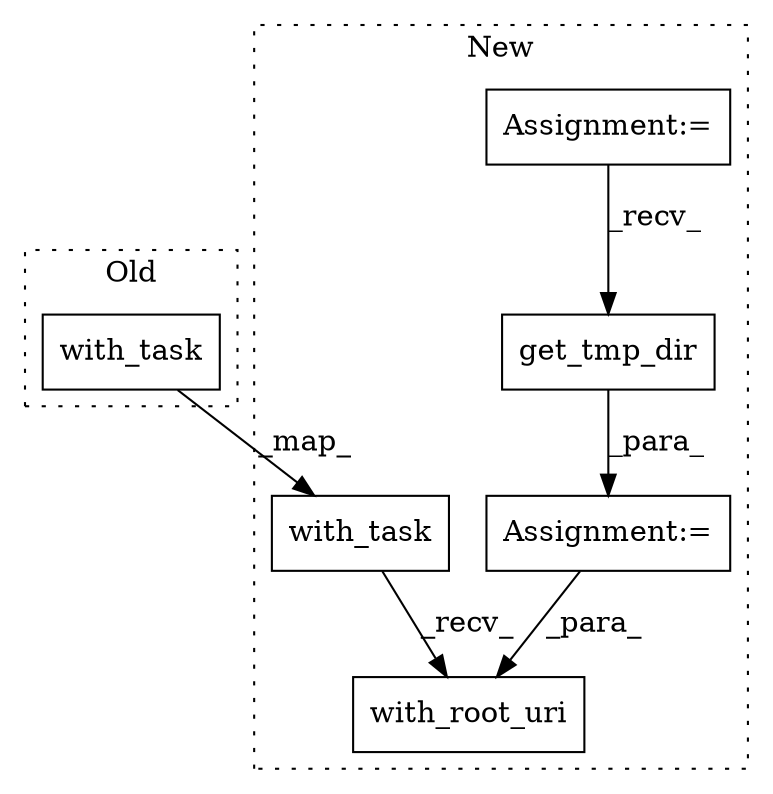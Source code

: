 digraph G {
subgraph cluster0 {
1 [label="with_task" a="32" s="923,935" l="10,1" shape="box"];
label = "Old";
style="dotted";
}
subgraph cluster1 {
2 [label="with_task" a="32" s="1089,1101" l="10,1" shape="box"];
3 [label="with_root_uri" a="32" s="1103,1120" l="14,1" shape="box"];
4 [label="get_tmp_dir" a="32" s="1006" l="13" shape="box"];
5 [label="Assignment:=" a="7" s="996" l="1" shape="box"];
6 [label="Assignment:=" a="7" s="979" l="8" shape="box"];
label = "New";
style="dotted";
}
1 -> 2 [label="_map_"];
2 -> 3 [label="_recv_"];
4 -> 5 [label="_para_"];
5 -> 3 [label="_para_"];
6 -> 4 [label="_recv_"];
}